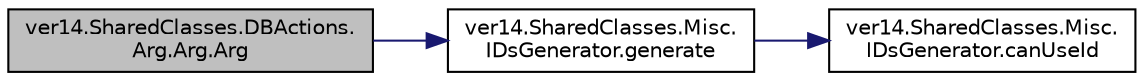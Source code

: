 digraph "ver14.SharedClasses.DBActions.Arg.Arg.Arg"
{
 // LATEX_PDF_SIZE
  edge [fontname="Helvetica",fontsize="10",labelfontname="Helvetica",labelfontsize="10"];
  node [fontname="Helvetica",fontsize="10",shape=record];
  rankdir="LR";
  Node1 [label="ver14.SharedClasses.DBActions.\lArg.Arg.Arg",height=0.2,width=0.4,color="black", fillcolor="grey75", style="filled", fontcolor="black",tooltip=" "];
  Node1 -> Node2 [color="midnightblue",fontsize="10",style="solid"];
  Node2 [label="ver14.SharedClasses.Misc.\lIDsGenerator.generate",height=0.2,width=0.4,color="black", fillcolor="white", style="filled",URL="$classver14_1_1_shared_classes_1_1_misc_1_1_i_ds_generator.html#a2b8249477b131d118aa2ea94db9d9415",tooltip=" "];
  Node2 -> Node3 [color="midnightblue",fontsize="10",style="solid"];
  Node3 [label="ver14.SharedClasses.Misc.\lIDsGenerator.canUseId",height=0.2,width=0.4,color="black", fillcolor="white", style="filled",URL="$classver14_1_1_shared_classes_1_1_misc_1_1_i_ds_generator.html#abcca1114fa02f3bff56a2875aedd362c",tooltip=" "];
}
